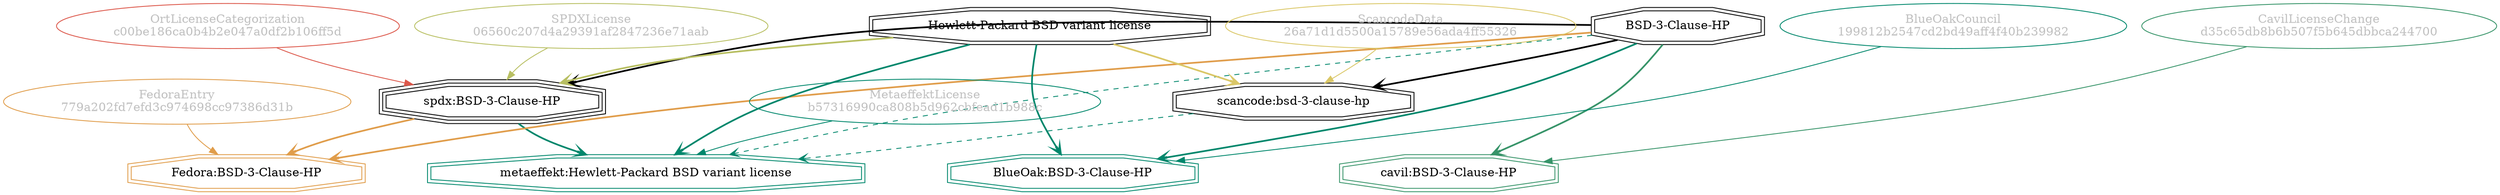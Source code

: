 strict digraph {
    node [shape=box];
    graph [splines=curved];
    431 [label="SPDXLicense\n06560c207d4a29391af2847236e71aab"
        ,fontcolor=gray
        ,color="#b8bf62"
        ,fillcolor="beige;1"
        ,shape=ellipse];
    432 [label="spdx:BSD-3-Clause-HP"
        ,shape=tripleoctagon];
    433 [label="BSD-3-Clause-HP"
        ,shape=doubleoctagon];
    434 [label="Hewlett-Packard BSD variant license"
        ,shape=doubleoctagon];
    5960 [label="FedoraEntry\n779a202fd7efd3c974698cc97386d31b"
         ,fontcolor=gray
         ,color="#e09d4b"
         ,fillcolor="beige;1"
         ,shape=ellipse];
    5961 [label="Fedora:BSD-3-Clause-HP"
         ,color="#e09d4b"
         ,shape=doubleoctagon];
    8788 [label="BlueOakCouncil\n199812b2547cd2bd49aff4f40b239982"
         ,fontcolor=gray
         ,color="#00876c"
         ,fillcolor="beige;1"
         ,shape=ellipse];
    8789 [label="BlueOak:BSD-3-Clause-HP"
         ,color="#00876c"
         ,shape=doubleoctagon];
    12808 [label="ScancodeData\n26a71d1d5500a15789e56ada4ff55326"
          ,fontcolor=gray
          ,color="#dac767"
          ,fillcolor="beige;1"
          ,shape=ellipse];
    12809 [label="scancode:bsd-3-clause-hp"
          ,shape=doubleoctagon];
    28622 [label="OrtLicenseCategorization\nc00be186ca0b4b2e047a0df2b106ff5d"
          ,fontcolor=gray
          ,color="#dc574a"
          ,fillcolor="beige;1"
          ,shape=ellipse];
    36576 [label="CavilLicenseChange\nd35c65db8b6b507f5b645dbbca244700"
          ,fontcolor=gray
          ,color="#379469"
          ,fillcolor="beige;1"
          ,shape=ellipse];
    36577 [label="cavil:BSD-3-Clause-HP"
          ,color="#379469"
          ,shape=doubleoctagon];
    43443 [label="MetaeffektLicense\nb57316990ca808b5d962cbfead1b988c"
          ,fontcolor=gray
          ,color="#00876c"
          ,fillcolor="beige;1"
          ,shape=ellipse];
    43444 [label="metaeffekt:Hewlett-Packard BSD variant license"
          ,color="#00876c"
          ,shape=doubleoctagon];
    431 -> 432 [weight=0.5
               ,color="#b8bf62"];
    432 -> 5961 [style=bold
                ,arrowhead=vee
                ,weight=0.7
                ,color="#e09d4b"];
    432 -> 43444 [style=bold
                 ,arrowhead=vee
                 ,weight=0.7
                 ,color="#00876c"];
    433 -> 432 [style=bold
               ,arrowhead=vee
               ,weight=0.7];
    433 -> 5961 [style=bold
                ,arrowhead=vee
                ,weight=0.7
                ,color="#e09d4b"];
    433 -> 8789 [style=bold
                ,arrowhead=vee
                ,weight=0.7
                ,color="#00876c"];
    433 -> 12809 [style=bold
                 ,arrowhead=vee
                 ,weight=0.7];
    433 -> 36577 [style=bold
                 ,arrowhead=vee
                 ,weight=0.7
                 ,color="#379469"];
    433 -> 36577 [style=bold
                 ,arrowhead=vee
                 ,weight=0.7
                 ,color="#379469"];
    433 -> 43444 [style=dashed
                 ,arrowhead=vee
                 ,weight=0.5
                 ,color="#00876c"];
    434 -> 432 [style=bold
               ,arrowhead=vee
               ,weight=0.7
               ,color="#b8bf62"];
    434 -> 8789 [style=bold
                ,arrowhead=vee
                ,weight=0.7
                ,color="#00876c"];
    434 -> 12809 [style=bold
                 ,arrowhead=vee
                 ,weight=0.7
                 ,color="#dac767"];
    434 -> 43444 [style=bold
                 ,arrowhead=vee
                 ,weight=0.7
                 ,color="#00876c"];
    434 -> 43444 [style=bold
                 ,arrowhead=vee
                 ,weight=0.7
                 ,color="#00876c"];
    5960 -> 5961 [weight=0.5
                 ,color="#e09d4b"];
    8788 -> 8789 [weight=0.5
                 ,color="#00876c"];
    12808 -> 12809 [weight=0.5
                   ,color="#dac767"];
    12809 -> 43444 [style=dashed
                   ,arrowhead=vee
                   ,weight=0.5
                   ,color="#00876c"];
    28622 -> 432 [weight=0.5
                 ,color="#dc574a"];
    36576 -> 36577 [weight=0.5
                   ,color="#379469"];
    43443 -> 43444 [weight=0.5
                   ,color="#00876c"];
}
